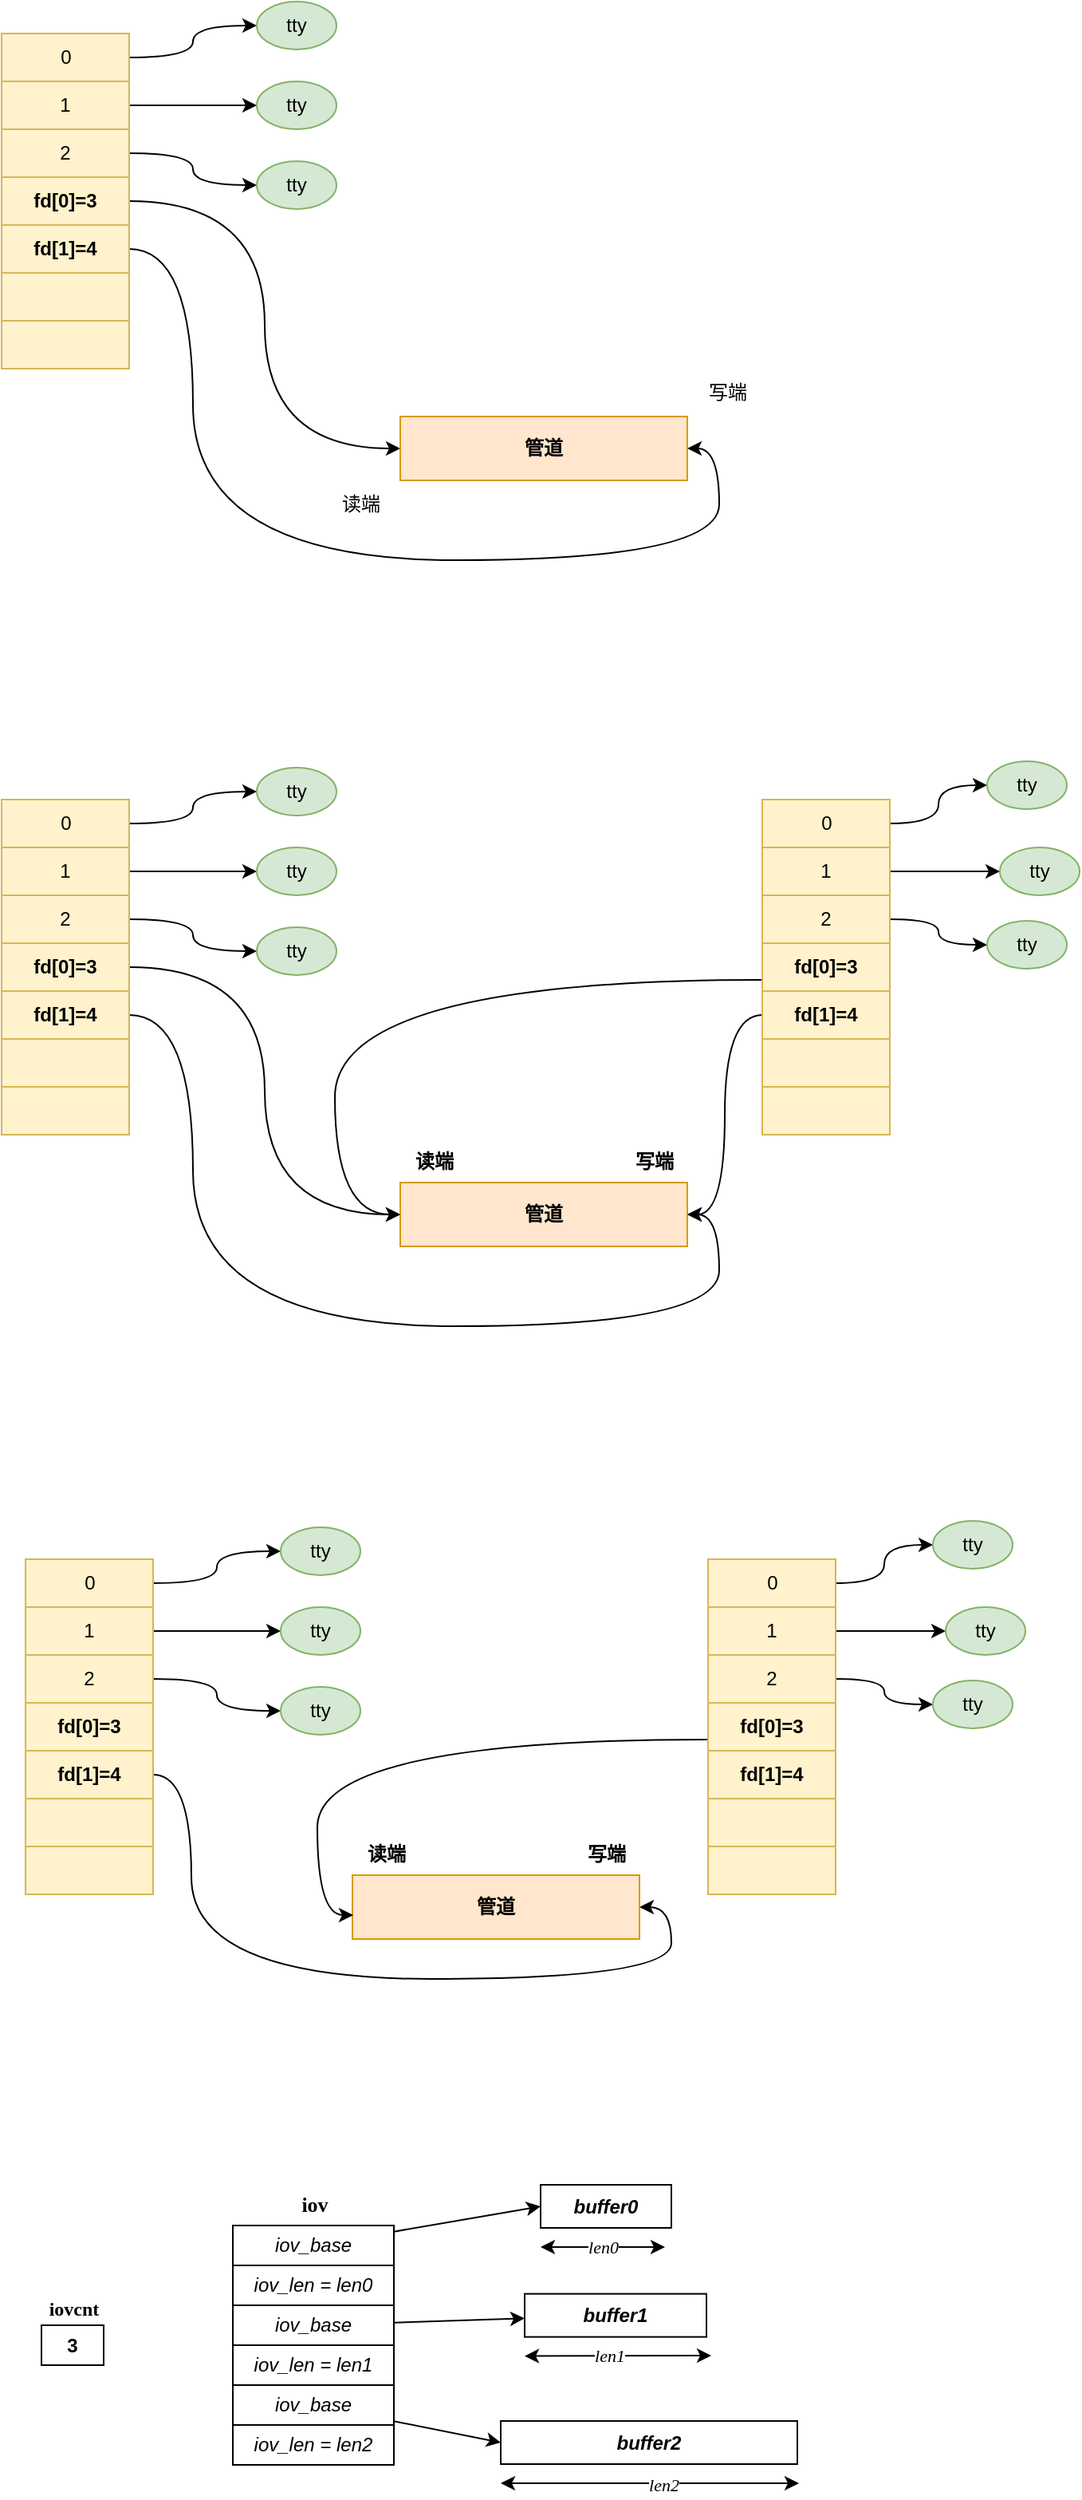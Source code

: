 <mxfile version="21.2.8" type="device">
  <diagram name="第 1 页" id="nCkpcJDoMZ3cjddM3_JD">
    <mxGraphModel dx="1036" dy="606" grid="0" gridSize="10" guides="1" tooltips="1" connect="1" arrows="1" fold="1" page="1" pageScale="1" pageWidth="3300" pageHeight="4681" math="0" shadow="0">
      <root>
        <mxCell id="0" />
        <mxCell id="1" parent="0" />
        <mxCell id="sUUpdgVymTuusYxST9S4-29" style="edgeStyle=orthogonalEdgeStyle;rounded=0;orthogonalLoop=1;jettySize=auto;html=1;entryX=0;entryY=0.5;entryDx=0;entryDy=0;curved=1;" parent="1" source="sUUpdgVymTuusYxST9S4-1" target="sUUpdgVymTuusYxST9S4-18" edge="1">
          <mxGeometry relative="1" as="geometry" />
        </mxCell>
        <mxCell id="sUUpdgVymTuusYxST9S4-1" value="" style="rounded=0;whiteSpace=wrap;html=1;fillColor=#fff2cc;strokeColor=#d6b656;" parent="1" vertex="1">
          <mxGeometry x="330" y="240" width="80" height="30" as="geometry" />
        </mxCell>
        <mxCell id="sUUpdgVymTuusYxST9S4-30" style="edgeStyle=orthogonalEdgeStyle;rounded=0;orthogonalLoop=1;jettySize=auto;html=1;entryX=0;entryY=0.5;entryDx=0;entryDy=0;" parent="1" source="sUUpdgVymTuusYxST9S4-2" target="sUUpdgVymTuusYxST9S4-27" edge="1">
          <mxGeometry relative="1" as="geometry" />
        </mxCell>
        <mxCell id="sUUpdgVymTuusYxST9S4-2" value="1" style="rounded=0;whiteSpace=wrap;html=1;fillColor=#fff2cc;strokeColor=#d6b656;" parent="1" vertex="1">
          <mxGeometry x="330" y="270" width="80" height="30" as="geometry" />
        </mxCell>
        <mxCell id="sUUpdgVymTuusYxST9S4-31" style="edgeStyle=orthogonalEdgeStyle;rounded=0;orthogonalLoop=1;jettySize=auto;html=1;curved=1;" parent="1" source="sUUpdgVymTuusYxST9S4-3" target="sUUpdgVymTuusYxST9S4-28" edge="1">
          <mxGeometry relative="1" as="geometry" />
        </mxCell>
        <mxCell id="sUUpdgVymTuusYxST9S4-3" value="2" style="rounded=0;whiteSpace=wrap;html=1;fillColor=#fff2cc;strokeColor=#d6b656;" parent="1" vertex="1">
          <mxGeometry x="330" y="300" width="80" height="30" as="geometry" />
        </mxCell>
        <mxCell id="sUUpdgVymTuusYxST9S4-25" style="edgeStyle=orthogonalEdgeStyle;rounded=0;orthogonalLoop=1;jettySize=auto;html=1;entryX=0;entryY=0.5;entryDx=0;entryDy=0;curved=1;" parent="1" source="sUUpdgVymTuusYxST9S4-4" target="sUUpdgVymTuusYxST9S4-22" edge="1">
          <mxGeometry relative="1" as="geometry" />
        </mxCell>
        <mxCell id="sUUpdgVymTuusYxST9S4-4" value="&lt;b style=&quot;border-color: var(--border-color);&quot;&gt;fd[0]=3&lt;/b&gt;" style="rounded=0;whiteSpace=wrap;html=1;fillColor=#fff2cc;strokeColor=#d6b656;" parent="1" vertex="1">
          <mxGeometry x="330" y="330" width="80" height="30" as="geometry" />
        </mxCell>
        <mxCell id="sUUpdgVymTuusYxST9S4-26" style="edgeStyle=orthogonalEdgeStyle;rounded=0;orthogonalLoop=1;jettySize=auto;html=1;entryX=1;entryY=0.5;entryDx=0;entryDy=0;curved=1;exitX=1;exitY=0.5;exitDx=0;exitDy=0;" parent="1" source="sUUpdgVymTuusYxST9S4-5" target="sUUpdgVymTuusYxST9S4-22" edge="1">
          <mxGeometry relative="1" as="geometry">
            <Array as="points">
              <mxPoint x="450" y="375" />
              <mxPoint x="450" y="570" />
              <mxPoint x="780" y="570" />
              <mxPoint x="780" y="500" />
            </Array>
          </mxGeometry>
        </mxCell>
        <mxCell id="sUUpdgVymTuusYxST9S4-5" value="&lt;b style=&quot;border-color: var(--border-color);&quot;&gt;fd[1]=4&lt;/b&gt;" style="rounded=0;whiteSpace=wrap;html=1;fillColor=#fff2cc;strokeColor=#d6b656;" parent="1" vertex="1">
          <mxGeometry x="330" y="360" width="80" height="30" as="geometry" />
        </mxCell>
        <mxCell id="sUUpdgVymTuusYxST9S4-6" value="" style="rounded=0;whiteSpace=wrap;html=1;fillColor=#fff2cc;strokeColor=#d6b656;" parent="1" vertex="1">
          <mxGeometry x="330" y="390" width="80" height="30" as="geometry" />
        </mxCell>
        <mxCell id="sUUpdgVymTuusYxST9S4-7" value="" style="rounded=0;whiteSpace=wrap;html=1;fillColor=#fff2cc;strokeColor=#d6b656;" parent="1" vertex="1">
          <mxGeometry x="330" y="420" width="80" height="30" as="geometry" />
        </mxCell>
        <mxCell id="sUUpdgVymTuusYxST9S4-8" value="0" style="text;html=1;align=center;verticalAlign=middle;resizable=0;points=[];autosize=1;strokeColor=none;fillColor=none;" parent="1" vertex="1">
          <mxGeometry x="355" y="240" width="30" height="30" as="geometry" />
        </mxCell>
        <mxCell id="sUUpdgVymTuusYxST9S4-18" value="tty" style="ellipse;whiteSpace=wrap;html=1;fillColor=#d5e8d4;strokeColor=#82b366;" parent="1" vertex="1">
          <mxGeometry x="490" y="220" width="50" height="30" as="geometry" />
        </mxCell>
        <mxCell id="sUUpdgVymTuusYxST9S4-22" value="&lt;b&gt;管道&lt;/b&gt;" style="rounded=0;whiteSpace=wrap;html=1;fillColor=#ffe6cc;strokeColor=#d79b00;" parent="1" vertex="1">
          <mxGeometry x="580" y="480" width="180" height="40" as="geometry" />
        </mxCell>
        <mxCell id="sUUpdgVymTuusYxST9S4-23" value="读端" style="text;html=1;align=center;verticalAlign=middle;resizable=0;points=[];autosize=1;strokeColor=none;fillColor=none;" parent="1" vertex="1">
          <mxGeometry x="530" y="520" width="50" height="30" as="geometry" />
        </mxCell>
        <mxCell id="sUUpdgVymTuusYxST9S4-24" value="写端" style="text;html=1;align=center;verticalAlign=middle;resizable=0;points=[];autosize=1;strokeColor=none;fillColor=none;" parent="1" vertex="1">
          <mxGeometry x="760" y="450" width="50" height="30" as="geometry" />
        </mxCell>
        <mxCell id="sUUpdgVymTuusYxST9S4-27" value="tty" style="ellipse;whiteSpace=wrap;html=1;fillColor=#d5e8d4;strokeColor=#82b366;" parent="1" vertex="1">
          <mxGeometry x="490" y="270" width="50" height="30" as="geometry" />
        </mxCell>
        <mxCell id="sUUpdgVymTuusYxST9S4-28" value="tty" style="ellipse;whiteSpace=wrap;html=1;fillColor=#d5e8d4;strokeColor=#82b366;" parent="1" vertex="1">
          <mxGeometry x="490" y="320" width="50" height="30" as="geometry" />
        </mxCell>
        <mxCell id="sUUpdgVymTuusYxST9S4-32" style="edgeStyle=orthogonalEdgeStyle;rounded=0;orthogonalLoop=1;jettySize=auto;html=1;entryX=0;entryY=0.5;entryDx=0;entryDy=0;curved=1;" parent="1" source="sUUpdgVymTuusYxST9S4-33" target="sUUpdgVymTuusYxST9S4-45" edge="1">
          <mxGeometry relative="1" as="geometry" />
        </mxCell>
        <mxCell id="sUUpdgVymTuusYxST9S4-33" value="" style="rounded=0;whiteSpace=wrap;html=1;fillColor=#fff2cc;strokeColor=#d6b656;" parent="1" vertex="1">
          <mxGeometry x="330" y="720" width="80" height="30" as="geometry" />
        </mxCell>
        <mxCell id="sUUpdgVymTuusYxST9S4-34" style="edgeStyle=orthogonalEdgeStyle;rounded=0;orthogonalLoop=1;jettySize=auto;html=1;entryX=0;entryY=0.5;entryDx=0;entryDy=0;" parent="1" source="sUUpdgVymTuusYxST9S4-35" target="sUUpdgVymTuusYxST9S4-49" edge="1">
          <mxGeometry relative="1" as="geometry" />
        </mxCell>
        <mxCell id="sUUpdgVymTuusYxST9S4-35" value="1" style="rounded=0;whiteSpace=wrap;html=1;fillColor=#fff2cc;strokeColor=#d6b656;" parent="1" vertex="1">
          <mxGeometry x="330" y="750" width="80" height="30" as="geometry" />
        </mxCell>
        <mxCell id="sUUpdgVymTuusYxST9S4-36" style="edgeStyle=orthogonalEdgeStyle;rounded=0;orthogonalLoop=1;jettySize=auto;html=1;curved=1;" parent="1" source="sUUpdgVymTuusYxST9S4-37" target="sUUpdgVymTuusYxST9S4-50" edge="1">
          <mxGeometry relative="1" as="geometry" />
        </mxCell>
        <mxCell id="sUUpdgVymTuusYxST9S4-37" value="2" style="rounded=0;whiteSpace=wrap;html=1;fillColor=#fff2cc;strokeColor=#d6b656;" parent="1" vertex="1">
          <mxGeometry x="330" y="780" width="80" height="30" as="geometry" />
        </mxCell>
        <mxCell id="sUUpdgVymTuusYxST9S4-38" style="edgeStyle=orthogonalEdgeStyle;rounded=0;orthogonalLoop=1;jettySize=auto;html=1;entryX=0;entryY=0.5;entryDx=0;entryDy=0;curved=1;" parent="1" source="sUUpdgVymTuusYxST9S4-39" target="sUUpdgVymTuusYxST9S4-46" edge="1">
          <mxGeometry relative="1" as="geometry" />
        </mxCell>
        <mxCell id="sUUpdgVymTuusYxST9S4-39" value="&lt;b style=&quot;border-color: var(--border-color);&quot;&gt;fd[0]=3&lt;/b&gt;" style="rounded=0;whiteSpace=wrap;html=1;fillColor=#fff2cc;strokeColor=#d6b656;" parent="1" vertex="1">
          <mxGeometry x="330" y="810" width="80" height="30" as="geometry" />
        </mxCell>
        <mxCell id="sUUpdgVymTuusYxST9S4-40" style="edgeStyle=orthogonalEdgeStyle;rounded=0;orthogonalLoop=1;jettySize=auto;html=1;entryX=1;entryY=0.5;entryDx=0;entryDy=0;curved=1;exitX=1;exitY=0.5;exitDx=0;exitDy=0;" parent="1" source="sUUpdgVymTuusYxST9S4-41" target="sUUpdgVymTuusYxST9S4-46" edge="1">
          <mxGeometry relative="1" as="geometry">
            <Array as="points">
              <mxPoint x="450" y="855" />
              <mxPoint x="450" y="1050" />
              <mxPoint x="780" y="1050" />
              <mxPoint x="780" y="980" />
            </Array>
          </mxGeometry>
        </mxCell>
        <mxCell id="sUUpdgVymTuusYxST9S4-41" value="&lt;b style=&quot;border-color: var(--border-color);&quot;&gt;fd[1]=4&lt;/b&gt;" style="rounded=0;whiteSpace=wrap;html=1;fillColor=#fff2cc;strokeColor=#d6b656;" parent="1" vertex="1">
          <mxGeometry x="330" y="840" width="80" height="30" as="geometry" />
        </mxCell>
        <mxCell id="sUUpdgVymTuusYxST9S4-42" value="" style="rounded=0;whiteSpace=wrap;html=1;fillColor=#fff2cc;strokeColor=#d6b656;" parent="1" vertex="1">
          <mxGeometry x="330" y="870" width="80" height="30" as="geometry" />
        </mxCell>
        <mxCell id="sUUpdgVymTuusYxST9S4-43" value="" style="rounded=0;whiteSpace=wrap;html=1;fillColor=#fff2cc;strokeColor=#d6b656;" parent="1" vertex="1">
          <mxGeometry x="330" y="900" width="80" height="30" as="geometry" />
        </mxCell>
        <mxCell id="sUUpdgVymTuusYxST9S4-44" value="0" style="text;html=1;align=center;verticalAlign=middle;resizable=0;points=[];autosize=1;strokeColor=none;fillColor=none;" parent="1" vertex="1">
          <mxGeometry x="355" y="720" width="30" height="30" as="geometry" />
        </mxCell>
        <mxCell id="sUUpdgVymTuusYxST9S4-45" value="tty" style="ellipse;whiteSpace=wrap;html=1;fillColor=#d5e8d4;strokeColor=#82b366;" parent="1" vertex="1">
          <mxGeometry x="490" y="700" width="50" height="30" as="geometry" />
        </mxCell>
        <mxCell id="sUUpdgVymTuusYxST9S4-46" value="&lt;b&gt;管道&lt;/b&gt;" style="rounded=0;whiteSpace=wrap;html=1;fillColor=#ffe6cc;strokeColor=#d79b00;" parent="1" vertex="1">
          <mxGeometry x="580" y="960" width="180" height="40" as="geometry" />
        </mxCell>
        <mxCell id="sUUpdgVymTuusYxST9S4-47" value="&lt;b&gt;读端&lt;/b&gt;" style="text;html=1;align=center;verticalAlign=middle;resizable=0;points=[];autosize=1;strokeColor=none;fillColor=none;" parent="1" vertex="1">
          <mxGeometry x="580" y="934" width="42" height="26" as="geometry" />
        </mxCell>
        <mxCell id="sUUpdgVymTuusYxST9S4-48" value="&lt;b&gt;写端&lt;/b&gt;" style="text;html=1;align=center;verticalAlign=middle;resizable=0;points=[];autosize=1;strokeColor=none;fillColor=none;" parent="1" vertex="1">
          <mxGeometry x="718" y="934" width="42" height="26" as="geometry" />
        </mxCell>
        <mxCell id="sUUpdgVymTuusYxST9S4-49" value="tty" style="ellipse;whiteSpace=wrap;html=1;fillColor=#d5e8d4;strokeColor=#82b366;" parent="1" vertex="1">
          <mxGeometry x="490" y="750" width="50" height="30" as="geometry" />
        </mxCell>
        <mxCell id="sUUpdgVymTuusYxST9S4-50" value="tty" style="ellipse;whiteSpace=wrap;html=1;fillColor=#d5e8d4;strokeColor=#82b366;" parent="1" vertex="1">
          <mxGeometry x="490" y="800" width="50" height="30" as="geometry" />
        </mxCell>
        <mxCell id="sUUpdgVymTuusYxST9S4-64" style="edgeStyle=orthogonalEdgeStyle;rounded=0;orthogonalLoop=1;jettySize=auto;html=1;entryX=0;entryY=0.5;entryDx=0;entryDy=0;curved=1;" parent="1" source="sUUpdgVymTuusYxST9S4-51" target="sUUpdgVymTuusYxST9S4-61" edge="1">
          <mxGeometry relative="1" as="geometry" />
        </mxCell>
        <mxCell id="sUUpdgVymTuusYxST9S4-51" value="" style="rounded=0;whiteSpace=wrap;html=1;fillColor=#fff2cc;strokeColor=#d6b656;" parent="1" vertex="1">
          <mxGeometry x="807" y="720" width="80" height="30" as="geometry" />
        </mxCell>
        <mxCell id="sUUpdgVymTuusYxST9S4-65" style="edgeStyle=orthogonalEdgeStyle;rounded=0;orthogonalLoop=1;jettySize=auto;html=1;entryX=0;entryY=0.5;entryDx=0;entryDy=0;" parent="1" source="sUUpdgVymTuusYxST9S4-52" target="sUUpdgVymTuusYxST9S4-62" edge="1">
          <mxGeometry relative="1" as="geometry" />
        </mxCell>
        <mxCell id="sUUpdgVymTuusYxST9S4-52" value="1" style="rounded=0;whiteSpace=wrap;html=1;fillColor=#fff2cc;strokeColor=#d6b656;" parent="1" vertex="1">
          <mxGeometry x="807" y="750" width="80" height="30" as="geometry" />
        </mxCell>
        <mxCell id="sUUpdgVymTuusYxST9S4-66" style="edgeStyle=orthogonalEdgeStyle;rounded=0;orthogonalLoop=1;jettySize=auto;html=1;entryX=0;entryY=0.5;entryDx=0;entryDy=0;curved=1;" parent="1" source="sUUpdgVymTuusYxST9S4-53" target="sUUpdgVymTuusYxST9S4-63" edge="1">
          <mxGeometry relative="1" as="geometry" />
        </mxCell>
        <mxCell id="sUUpdgVymTuusYxST9S4-53" value="2" style="rounded=0;whiteSpace=wrap;html=1;fillColor=#fff2cc;strokeColor=#d6b656;" parent="1" vertex="1">
          <mxGeometry x="807" y="780" width="80" height="30" as="geometry" />
        </mxCell>
        <mxCell id="sUUpdgVymTuusYxST9S4-59" style="edgeStyle=orthogonalEdgeStyle;rounded=0;orthogonalLoop=1;jettySize=auto;html=1;entryX=0;entryY=0.5;entryDx=0;entryDy=0;curved=1;" parent="1" source="sUUpdgVymTuusYxST9S4-54" target="sUUpdgVymTuusYxST9S4-46" edge="1">
          <mxGeometry relative="1" as="geometry">
            <Array as="points">
              <mxPoint x="539" y="833" />
              <mxPoint x="539" y="980" />
            </Array>
          </mxGeometry>
        </mxCell>
        <mxCell id="sUUpdgVymTuusYxST9S4-54" value="&lt;b style=&quot;border-color: var(--border-color);&quot;&gt;fd[0]=3&lt;/b&gt;" style="rounded=0;whiteSpace=wrap;html=1;fillColor=#fff2cc;strokeColor=#d6b656;" parent="1" vertex="1">
          <mxGeometry x="807" y="810" width="80" height="30" as="geometry" />
        </mxCell>
        <mxCell id="sUUpdgVymTuusYxST9S4-60" style="edgeStyle=orthogonalEdgeStyle;rounded=0;orthogonalLoop=1;jettySize=auto;html=1;entryX=1;entryY=0.5;entryDx=0;entryDy=0;curved=1;" parent="1" source="sUUpdgVymTuusYxST9S4-55" target="sUUpdgVymTuusYxST9S4-46" edge="1">
          <mxGeometry relative="1" as="geometry" />
        </mxCell>
        <mxCell id="sUUpdgVymTuusYxST9S4-55" value="&lt;b style=&quot;border-color: var(--border-color);&quot;&gt;fd[1]=4&lt;/b&gt;" style="rounded=0;whiteSpace=wrap;html=1;fillColor=#fff2cc;strokeColor=#d6b656;" parent="1" vertex="1">
          <mxGeometry x="807" y="840" width="80" height="30" as="geometry" />
        </mxCell>
        <mxCell id="sUUpdgVymTuusYxST9S4-56" value="" style="rounded=0;whiteSpace=wrap;html=1;fillColor=#fff2cc;strokeColor=#d6b656;" parent="1" vertex="1">
          <mxGeometry x="807" y="870" width="80" height="30" as="geometry" />
        </mxCell>
        <mxCell id="sUUpdgVymTuusYxST9S4-57" value="" style="rounded=0;whiteSpace=wrap;html=1;fillColor=#fff2cc;strokeColor=#d6b656;" parent="1" vertex="1">
          <mxGeometry x="807" y="900" width="80" height="30" as="geometry" />
        </mxCell>
        <mxCell id="sUUpdgVymTuusYxST9S4-58" value="0" style="text;html=1;align=center;verticalAlign=middle;resizable=0;points=[];autosize=1;strokeColor=none;fillColor=none;" parent="1" vertex="1">
          <mxGeometry x="832" y="720" width="30" height="30" as="geometry" />
        </mxCell>
        <mxCell id="sUUpdgVymTuusYxST9S4-61" value="tty" style="ellipse;whiteSpace=wrap;html=1;fillColor=#d5e8d4;strokeColor=#82b366;" parent="1" vertex="1">
          <mxGeometry x="948" y="696" width="50" height="30" as="geometry" />
        </mxCell>
        <mxCell id="sUUpdgVymTuusYxST9S4-62" value="tty" style="ellipse;whiteSpace=wrap;html=1;fillColor=#d5e8d4;strokeColor=#82b366;" parent="1" vertex="1">
          <mxGeometry x="956" y="750" width="50" height="30" as="geometry" />
        </mxCell>
        <mxCell id="sUUpdgVymTuusYxST9S4-63" value="tty" style="ellipse;whiteSpace=wrap;html=1;fillColor=#d5e8d4;strokeColor=#82b366;" parent="1" vertex="1">
          <mxGeometry x="948" y="796" width="50" height="30" as="geometry" />
        </mxCell>
        <mxCell id="sUUpdgVymTuusYxST9S4-67" style="edgeStyle=orthogonalEdgeStyle;rounded=0;orthogonalLoop=1;jettySize=auto;html=1;entryX=0;entryY=0.5;entryDx=0;entryDy=0;curved=1;" parent="1" source="sUUpdgVymTuusYxST9S4-68" target="sUUpdgVymTuusYxST9S4-80" edge="1">
          <mxGeometry relative="1" as="geometry" />
        </mxCell>
        <mxCell id="sUUpdgVymTuusYxST9S4-68" value="" style="rounded=0;whiteSpace=wrap;html=1;fillColor=#fff2cc;strokeColor=#d6b656;" parent="1" vertex="1">
          <mxGeometry x="345" y="1196" width="80" height="30" as="geometry" />
        </mxCell>
        <mxCell id="sUUpdgVymTuusYxST9S4-69" style="edgeStyle=orthogonalEdgeStyle;rounded=0;orthogonalLoop=1;jettySize=auto;html=1;entryX=0;entryY=0.5;entryDx=0;entryDy=0;" parent="1" source="sUUpdgVymTuusYxST9S4-70" target="sUUpdgVymTuusYxST9S4-84" edge="1">
          <mxGeometry relative="1" as="geometry" />
        </mxCell>
        <mxCell id="sUUpdgVymTuusYxST9S4-70" value="1" style="rounded=0;whiteSpace=wrap;html=1;fillColor=#fff2cc;strokeColor=#d6b656;" parent="1" vertex="1">
          <mxGeometry x="345" y="1226" width="80" height="30" as="geometry" />
        </mxCell>
        <mxCell id="sUUpdgVymTuusYxST9S4-71" style="edgeStyle=orthogonalEdgeStyle;rounded=0;orthogonalLoop=1;jettySize=auto;html=1;curved=1;" parent="1" source="sUUpdgVymTuusYxST9S4-72" target="sUUpdgVymTuusYxST9S4-85" edge="1">
          <mxGeometry relative="1" as="geometry" />
        </mxCell>
        <mxCell id="sUUpdgVymTuusYxST9S4-72" value="2" style="rounded=0;whiteSpace=wrap;html=1;fillColor=#fff2cc;strokeColor=#d6b656;" parent="1" vertex="1">
          <mxGeometry x="345" y="1256" width="80" height="30" as="geometry" />
        </mxCell>
        <mxCell id="sUUpdgVymTuusYxST9S4-74" value="&lt;b style=&quot;border-color: var(--border-color);&quot;&gt;fd[0]=3&lt;/b&gt;" style="rounded=0;whiteSpace=wrap;html=1;fillColor=#fff2cc;strokeColor=#d6b656;" parent="1" vertex="1">
          <mxGeometry x="345" y="1286" width="80" height="30" as="geometry" />
        </mxCell>
        <mxCell id="sUUpdgVymTuusYxST9S4-103" style="edgeStyle=orthogonalEdgeStyle;rounded=0;orthogonalLoop=1;jettySize=auto;html=1;entryX=1;entryY=0.5;entryDx=0;entryDy=0;curved=1;" parent="1" source="sUUpdgVymTuusYxST9S4-76" target="sUUpdgVymTuusYxST9S4-81" edge="1">
          <mxGeometry relative="1" as="geometry">
            <Array as="points">
              <mxPoint x="449" y="1331" />
              <mxPoint x="449" y="1459" />
              <mxPoint x="750" y="1459" />
              <mxPoint x="750" y="1414" />
            </Array>
          </mxGeometry>
        </mxCell>
        <mxCell id="sUUpdgVymTuusYxST9S4-76" value="&lt;b style=&quot;border-color: var(--border-color);&quot;&gt;fd[1]=4&lt;/b&gt;" style="rounded=0;whiteSpace=wrap;html=1;fillColor=#fff2cc;strokeColor=#d6b656;" parent="1" vertex="1">
          <mxGeometry x="345" y="1316" width="80" height="30" as="geometry" />
        </mxCell>
        <mxCell id="sUUpdgVymTuusYxST9S4-77" value="" style="rounded=0;whiteSpace=wrap;html=1;fillColor=#fff2cc;strokeColor=#d6b656;" parent="1" vertex="1">
          <mxGeometry x="345" y="1346" width="80" height="30" as="geometry" />
        </mxCell>
        <mxCell id="sUUpdgVymTuusYxST9S4-78" value="" style="rounded=0;whiteSpace=wrap;html=1;fillColor=#fff2cc;strokeColor=#d6b656;" parent="1" vertex="1">
          <mxGeometry x="345" y="1376" width="80" height="30" as="geometry" />
        </mxCell>
        <mxCell id="sUUpdgVymTuusYxST9S4-79" value="0" style="text;html=1;align=center;verticalAlign=middle;resizable=0;points=[];autosize=1;strokeColor=none;fillColor=none;" parent="1" vertex="1">
          <mxGeometry x="370" y="1196" width="30" height="30" as="geometry" />
        </mxCell>
        <mxCell id="sUUpdgVymTuusYxST9S4-80" value="tty" style="ellipse;whiteSpace=wrap;html=1;fillColor=#d5e8d4;strokeColor=#82b366;" parent="1" vertex="1">
          <mxGeometry x="505" y="1176" width="50" height="30" as="geometry" />
        </mxCell>
        <mxCell id="sUUpdgVymTuusYxST9S4-81" value="&lt;b&gt;管道&lt;/b&gt;" style="rounded=0;whiteSpace=wrap;html=1;fillColor=#ffe6cc;strokeColor=#d79b00;" parent="1" vertex="1">
          <mxGeometry x="550" y="1394" width="180" height="40" as="geometry" />
        </mxCell>
        <mxCell id="sUUpdgVymTuusYxST9S4-82" value="&lt;b&gt;读端&lt;/b&gt;" style="text;html=1;align=center;verticalAlign=middle;resizable=0;points=[];autosize=1;strokeColor=none;fillColor=none;" parent="1" vertex="1">
          <mxGeometry x="550" y="1368" width="42" height="26" as="geometry" />
        </mxCell>
        <mxCell id="sUUpdgVymTuusYxST9S4-83" value="&lt;b&gt;写端&lt;/b&gt;" style="text;html=1;align=center;verticalAlign=middle;resizable=0;points=[];autosize=1;strokeColor=none;fillColor=none;" parent="1" vertex="1">
          <mxGeometry x="688" y="1368" width="42" height="26" as="geometry" />
        </mxCell>
        <mxCell id="sUUpdgVymTuusYxST9S4-84" value="tty" style="ellipse;whiteSpace=wrap;html=1;fillColor=#d5e8d4;strokeColor=#82b366;" parent="1" vertex="1">
          <mxGeometry x="505" y="1226" width="50" height="30" as="geometry" />
        </mxCell>
        <mxCell id="sUUpdgVymTuusYxST9S4-85" value="tty" style="ellipse;whiteSpace=wrap;html=1;fillColor=#d5e8d4;strokeColor=#82b366;" parent="1" vertex="1">
          <mxGeometry x="505" y="1276" width="50" height="30" as="geometry" />
        </mxCell>
        <mxCell id="sUUpdgVymTuusYxST9S4-86" style="edgeStyle=orthogonalEdgeStyle;rounded=0;orthogonalLoop=1;jettySize=auto;html=1;entryX=0;entryY=0.5;entryDx=0;entryDy=0;curved=1;" parent="1" source="sUUpdgVymTuusYxST9S4-87" target="sUUpdgVymTuusYxST9S4-99" edge="1">
          <mxGeometry relative="1" as="geometry" />
        </mxCell>
        <mxCell id="sUUpdgVymTuusYxST9S4-87" value="" style="rounded=0;whiteSpace=wrap;html=1;fillColor=#fff2cc;strokeColor=#d6b656;" parent="1" vertex="1">
          <mxGeometry x="773" y="1196" width="80" height="30" as="geometry" />
        </mxCell>
        <mxCell id="sUUpdgVymTuusYxST9S4-88" style="edgeStyle=orthogonalEdgeStyle;rounded=0;orthogonalLoop=1;jettySize=auto;html=1;entryX=0;entryY=0.5;entryDx=0;entryDy=0;" parent="1" source="sUUpdgVymTuusYxST9S4-89" target="sUUpdgVymTuusYxST9S4-100" edge="1">
          <mxGeometry relative="1" as="geometry" />
        </mxCell>
        <mxCell id="sUUpdgVymTuusYxST9S4-89" value="1" style="rounded=0;whiteSpace=wrap;html=1;fillColor=#fff2cc;strokeColor=#d6b656;" parent="1" vertex="1">
          <mxGeometry x="773" y="1226" width="80" height="30" as="geometry" />
        </mxCell>
        <mxCell id="sUUpdgVymTuusYxST9S4-90" style="edgeStyle=orthogonalEdgeStyle;rounded=0;orthogonalLoop=1;jettySize=auto;html=1;entryX=0;entryY=0.5;entryDx=0;entryDy=0;curved=1;" parent="1" source="sUUpdgVymTuusYxST9S4-91" target="sUUpdgVymTuusYxST9S4-101" edge="1">
          <mxGeometry relative="1" as="geometry" />
        </mxCell>
        <mxCell id="sUUpdgVymTuusYxST9S4-91" value="2" style="rounded=0;whiteSpace=wrap;html=1;fillColor=#fff2cc;strokeColor=#d6b656;" parent="1" vertex="1">
          <mxGeometry x="773" y="1256" width="80" height="30" as="geometry" />
        </mxCell>
        <mxCell id="sUUpdgVymTuusYxST9S4-92" style="edgeStyle=orthogonalEdgeStyle;rounded=0;orthogonalLoop=1;jettySize=auto;html=1;entryX=0.003;entryY=0.618;entryDx=0;entryDy=0;curved=1;entryPerimeter=0;" parent="1" source="sUUpdgVymTuusYxST9S4-93" target="sUUpdgVymTuusYxST9S4-81" edge="1">
          <mxGeometry relative="1" as="geometry">
            <Array as="points">
              <mxPoint x="528" y="1309" />
              <mxPoint x="528" y="1419" />
              <mxPoint x="551" y="1419" />
            </Array>
          </mxGeometry>
        </mxCell>
        <mxCell id="sUUpdgVymTuusYxST9S4-93" value="&lt;b style=&quot;border-color: var(--border-color);&quot;&gt;fd[0]=3&lt;/b&gt;" style="rounded=0;whiteSpace=wrap;html=1;fillColor=#fff2cc;strokeColor=#d6b656;" parent="1" vertex="1">
          <mxGeometry x="773" y="1286" width="80" height="30" as="geometry" />
        </mxCell>
        <mxCell id="sUUpdgVymTuusYxST9S4-95" value="&lt;b style=&quot;border-color: var(--border-color);&quot;&gt;fd[1]=4&lt;/b&gt;" style="rounded=0;whiteSpace=wrap;html=1;fillColor=#fff2cc;strokeColor=#d6b656;" parent="1" vertex="1">
          <mxGeometry x="773" y="1316" width="80" height="30" as="geometry" />
        </mxCell>
        <mxCell id="sUUpdgVymTuusYxST9S4-96" value="" style="rounded=0;whiteSpace=wrap;html=1;fillColor=#fff2cc;strokeColor=#d6b656;" parent="1" vertex="1">
          <mxGeometry x="773" y="1346" width="80" height="30" as="geometry" />
        </mxCell>
        <mxCell id="sUUpdgVymTuusYxST9S4-97" value="" style="rounded=0;whiteSpace=wrap;html=1;fillColor=#fff2cc;strokeColor=#d6b656;" parent="1" vertex="1">
          <mxGeometry x="773" y="1376" width="80" height="30" as="geometry" />
        </mxCell>
        <mxCell id="sUUpdgVymTuusYxST9S4-98" value="0" style="text;html=1;align=center;verticalAlign=middle;resizable=0;points=[];autosize=1;strokeColor=none;fillColor=none;" parent="1" vertex="1">
          <mxGeometry x="798" y="1196" width="30" height="30" as="geometry" />
        </mxCell>
        <mxCell id="sUUpdgVymTuusYxST9S4-99" value="tty" style="ellipse;whiteSpace=wrap;html=1;fillColor=#d5e8d4;strokeColor=#82b366;" parent="1" vertex="1">
          <mxGeometry x="914" y="1172" width="50" height="30" as="geometry" />
        </mxCell>
        <mxCell id="sUUpdgVymTuusYxST9S4-100" value="tty" style="ellipse;whiteSpace=wrap;html=1;fillColor=#d5e8d4;strokeColor=#82b366;" parent="1" vertex="1">
          <mxGeometry x="922" y="1226" width="50" height="30" as="geometry" />
        </mxCell>
        <mxCell id="sUUpdgVymTuusYxST9S4-101" value="tty" style="ellipse;whiteSpace=wrap;html=1;fillColor=#d5e8d4;strokeColor=#82b366;" parent="1" vertex="1">
          <mxGeometry x="914" y="1272" width="50" height="30" as="geometry" />
        </mxCell>
        <mxCell id="cxqEbXbUTc0Le-ay4DO--1" value="&lt;b&gt;3&lt;/b&gt;" style="rounded=0;whiteSpace=wrap;html=1;" parent="1" vertex="1">
          <mxGeometry x="355" y="1676" width="39" height="25" as="geometry" />
        </mxCell>
        <mxCell id="cxqEbXbUTc0Le-ay4DO--2" value="&lt;font face=&quot;Comic Sans MS&quot;&gt;&lt;b&gt;iovcnt&lt;/b&gt;&lt;/font&gt;" style="text;html=1;align=center;verticalAlign=middle;resizable=0;points=[];autosize=1;strokeColor=none;fillColor=none;" parent="1" vertex="1">
          <mxGeometry x="349" y="1652" width="52" height="27" as="geometry" />
        </mxCell>
        <mxCell id="cxqEbXbUTc0Le-ay4DO--19" style="rounded=0;orthogonalLoop=1;jettySize=auto;html=1;entryX=0;entryY=0.5;entryDx=0;entryDy=0;" parent="1" source="cxqEbXbUTc0Le-ay4DO--3" target="cxqEbXbUTc0Le-ay4DO--10" edge="1">
          <mxGeometry relative="1" as="geometry" />
        </mxCell>
        <mxCell id="cxqEbXbUTc0Le-ay4DO--3" value="&lt;i&gt;iov_base&lt;/i&gt;" style="rounded=0;whiteSpace=wrap;html=1;" parent="1" vertex="1">
          <mxGeometry x="475" y="1613.5" width="101" height="25" as="geometry" />
        </mxCell>
        <mxCell id="cxqEbXbUTc0Le-ay4DO--4" value="&lt;i&gt;iov_len = len0&lt;/i&gt;" style="rounded=0;whiteSpace=wrap;html=1;" parent="1" vertex="1">
          <mxGeometry x="475" y="1638.5" width="101" height="25" as="geometry" />
        </mxCell>
        <mxCell id="cxqEbXbUTc0Le-ay4DO--20" style="rounded=0;orthogonalLoop=1;jettySize=auto;html=1;" parent="1" source="cxqEbXbUTc0Le-ay4DO--5" target="cxqEbXbUTc0Le-ay4DO--13" edge="1">
          <mxGeometry relative="1" as="geometry" />
        </mxCell>
        <mxCell id="cxqEbXbUTc0Le-ay4DO--5" value="&lt;i&gt;iov_base&lt;/i&gt;" style="rounded=0;whiteSpace=wrap;html=1;" parent="1" vertex="1">
          <mxGeometry x="475" y="1663.5" width="101" height="25" as="geometry" />
        </mxCell>
        <mxCell id="cxqEbXbUTc0Le-ay4DO--6" value="&lt;i style=&quot;border-color: var(--border-color);&quot;&gt;iov_len = len1&lt;/i&gt;" style="rounded=0;whiteSpace=wrap;html=1;" parent="1" vertex="1">
          <mxGeometry x="475" y="1688.5" width="101" height="25" as="geometry" />
        </mxCell>
        <mxCell id="cxqEbXbUTc0Le-ay4DO--21" style="rounded=0;orthogonalLoop=1;jettySize=auto;html=1;entryX=0;entryY=0.5;entryDx=0;entryDy=0;" parent="1" source="cxqEbXbUTc0Le-ay4DO--7" target="cxqEbXbUTc0Le-ay4DO--16" edge="1">
          <mxGeometry relative="1" as="geometry" />
        </mxCell>
        <mxCell id="cxqEbXbUTc0Le-ay4DO--7" value="&lt;i style=&quot;border-color: var(--border-color);&quot;&gt;iov_base&lt;/i&gt;" style="rounded=0;whiteSpace=wrap;html=1;" parent="1" vertex="1">
          <mxGeometry x="475" y="1713.5" width="101" height="25" as="geometry" />
        </mxCell>
        <mxCell id="cxqEbXbUTc0Le-ay4DO--8" value="&lt;i style=&quot;border-color: var(--border-color);&quot;&gt;iov_len = len2&lt;/i&gt;" style="rounded=0;whiteSpace=wrap;html=1;" parent="1" vertex="1">
          <mxGeometry x="475" y="1738.5" width="101" height="25" as="geometry" />
        </mxCell>
        <mxCell id="cxqEbXbUTc0Le-ay4DO--9" value="&lt;font size=&quot;1&quot; face=&quot;Comic Sans MS&quot;&gt;&lt;b style=&quot;font-size: 13px;&quot;&gt;iov&lt;/b&gt;&lt;/font&gt;" style="text;html=1;align=center;verticalAlign=middle;resizable=0;points=[];autosize=1;strokeColor=none;fillColor=none;" parent="1" vertex="1">
          <mxGeometry x="508" y="1585.5" width="35" height="28" as="geometry" />
        </mxCell>
        <mxCell id="cxqEbXbUTc0Le-ay4DO--10" value="&lt;i&gt;&lt;b&gt;buffer0&lt;/b&gt;&lt;/i&gt;" style="rounded=0;whiteSpace=wrap;html=1;" parent="1" vertex="1">
          <mxGeometry x="668" y="1588" width="82" height="27" as="geometry" />
        </mxCell>
        <mxCell id="cxqEbXbUTc0Le-ay4DO--11" value="" style="endArrow=classic;startArrow=classic;html=1;rounded=0;fontFamily=Helvetica;fontStyle=2" parent="1" edge="1">
          <mxGeometry width="50" height="50" relative="1" as="geometry">
            <mxPoint x="668" y="1627" as="sourcePoint" />
            <mxPoint x="746" y="1627" as="targetPoint" />
          </mxGeometry>
        </mxCell>
        <mxCell id="cxqEbXbUTc0Le-ay4DO--12" value="&lt;i&gt;&lt;font face=&quot;Comic Sans MS&quot;&gt;len0&lt;/font&gt;&lt;/i&gt;" style="edgeLabel;html=1;align=center;verticalAlign=middle;resizable=0;points=[];" parent="cxqEbXbUTc0Le-ay4DO--11" vertex="1" connectable="0">
          <mxGeometry x="-0.273" relative="1" as="geometry">
            <mxPoint x="10" as="offset" />
          </mxGeometry>
        </mxCell>
        <mxCell id="cxqEbXbUTc0Le-ay4DO--13" value="&lt;i&gt;&lt;b&gt;buffer1&lt;/b&gt;&lt;/i&gt;" style="rounded=0;whiteSpace=wrap;html=1;" parent="1" vertex="1">
          <mxGeometry x="658" y="1656.32" width="114" height="27" as="geometry" />
        </mxCell>
        <mxCell id="cxqEbXbUTc0Le-ay4DO--14" value="" style="endArrow=classic;startArrow=classic;html=1;rounded=0;fontFamily=Helvetica;fontStyle=2" parent="1" edge="1">
          <mxGeometry width="50" height="50" relative="1" as="geometry">
            <mxPoint x="658" y="1695.32" as="sourcePoint" />
            <mxPoint x="775" y="1695" as="targetPoint" />
          </mxGeometry>
        </mxCell>
        <mxCell id="cxqEbXbUTc0Le-ay4DO--15" value="&lt;i&gt;&lt;font face=&quot;Comic Sans MS&quot;&gt;len1&lt;/font&gt;&lt;/i&gt;" style="edgeLabel;html=1;align=center;verticalAlign=middle;resizable=0;points=[];" parent="cxqEbXbUTc0Le-ay4DO--14" vertex="1" connectable="0">
          <mxGeometry x="-0.273" relative="1" as="geometry">
            <mxPoint x="10" as="offset" />
          </mxGeometry>
        </mxCell>
        <mxCell id="cxqEbXbUTc0Le-ay4DO--16" value="&lt;i&gt;&lt;b&gt;buffer2&lt;/b&gt;&lt;/i&gt;" style="rounded=0;whiteSpace=wrap;html=1;" parent="1" vertex="1">
          <mxGeometry x="643" y="1736" width="186" height="27" as="geometry" />
        </mxCell>
        <mxCell id="cxqEbXbUTc0Le-ay4DO--17" value="" style="endArrow=classic;startArrow=classic;html=1;rounded=0;fontFamily=Helvetica;fontStyle=2" parent="1" edge="1">
          <mxGeometry width="50" height="50" relative="1" as="geometry">
            <mxPoint x="643" y="1775" as="sourcePoint" />
            <mxPoint x="830" y="1775" as="targetPoint" />
          </mxGeometry>
        </mxCell>
        <mxCell id="cxqEbXbUTc0Le-ay4DO--18" value="&lt;i&gt;&lt;font face=&quot;Comic Sans MS&quot;&gt;len2&lt;/font&gt;&lt;/i&gt;" style="edgeLabel;html=1;align=center;verticalAlign=middle;resizable=0;points=[];" parent="cxqEbXbUTc0Le-ay4DO--17" vertex="1" connectable="0">
          <mxGeometry x="-0.273" relative="1" as="geometry">
            <mxPoint x="34" y="1" as="offset" />
          </mxGeometry>
        </mxCell>
      </root>
    </mxGraphModel>
  </diagram>
</mxfile>
